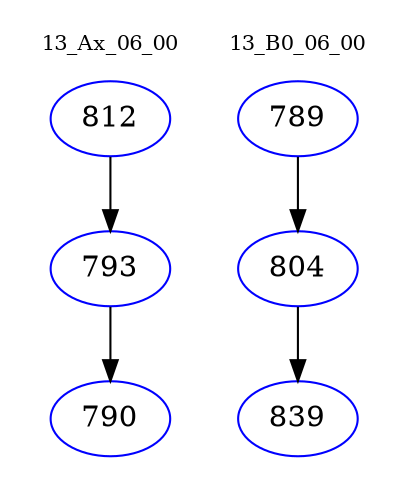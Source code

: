 digraph{
subgraph cluster_0 {
color = white
label = "13_Ax_06_00";
fontsize=10;
T0_812 [label="812", color="blue"]
T0_812 -> T0_793 [color="black"]
T0_793 [label="793", color="blue"]
T0_793 -> T0_790 [color="black"]
T0_790 [label="790", color="blue"]
}
subgraph cluster_1 {
color = white
label = "13_B0_06_00";
fontsize=10;
T1_789 [label="789", color="blue"]
T1_789 -> T1_804 [color="black"]
T1_804 [label="804", color="blue"]
T1_804 -> T1_839 [color="black"]
T1_839 [label="839", color="blue"]
}
}
